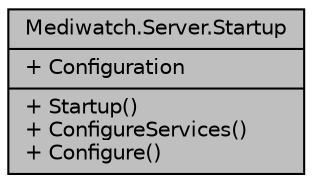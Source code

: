 digraph "Mediwatch.Server.Startup"
{
 // INTERACTIVE_SVG=YES
 // LATEX_PDF_SIZE
  edge [fontname="Helvetica",fontsize="10",labelfontname="Helvetica",labelfontsize="10"];
  node [fontname="Helvetica",fontsize="10",shape=record];
  Node1 [label="{Mediwatch.Server.Startup\n|+ Configuration\l|+ Startup()\l+ ConfigureServices()\l+ Configure()\l}",height=0.2,width=0.4,color="black", fillcolor="grey75", style="filled", fontcolor="black",tooltip=" "];
}

